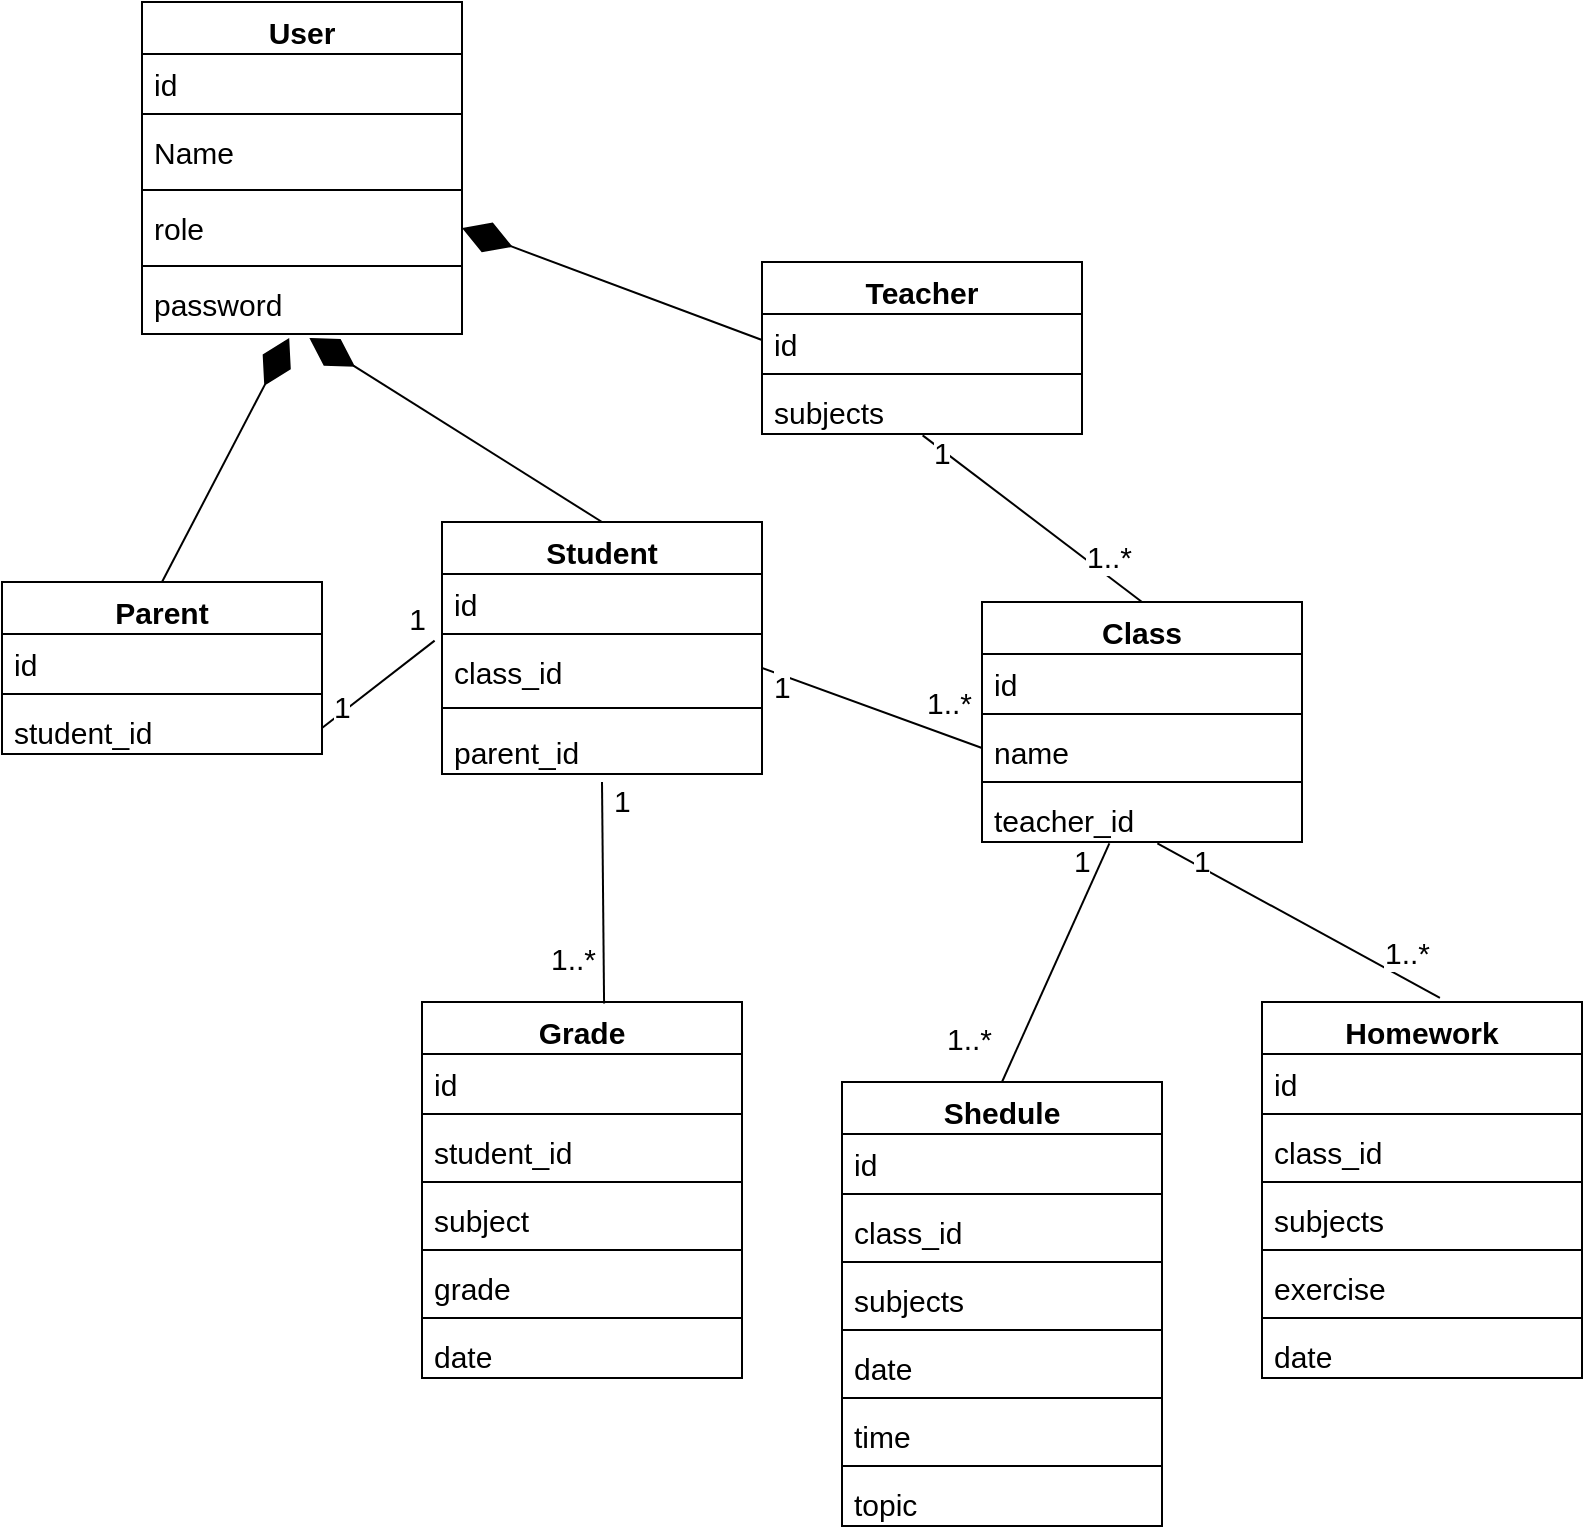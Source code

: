 <mxfile version="26.0.14">
  <diagram name="Страница — 1" id="U1OSTRE-zKVCgP73MGmH">
    <mxGraphModel dx="1213" dy="695" grid="1" gridSize="10" guides="1" tooltips="1" connect="1" arrows="1" fold="1" page="1" pageScale="1" pageWidth="827" pageHeight="1169" math="0" shadow="0">
      <root>
        <mxCell id="0" />
        <mxCell id="1" parent="0" />
        <mxCell id="2sO05_o_81f4myTWt9ih-1" value="User" style="swimlane;fontStyle=1;align=center;verticalAlign=top;childLayout=stackLayout;horizontal=1;startSize=26;horizontalStack=0;resizeParent=1;resizeParentMax=0;resizeLast=0;collapsible=1;marginBottom=0;whiteSpace=wrap;html=1;fontSize=15;" vertex="1" parent="1">
          <mxGeometry x="80" y="40" width="160" height="166" as="geometry" />
        </mxCell>
        <mxCell id="2sO05_o_81f4myTWt9ih-2" value="id" style="text;strokeColor=none;fillColor=none;align=left;verticalAlign=top;spacingLeft=4;spacingRight=4;overflow=hidden;rotatable=0;points=[[0,0.5],[1,0.5]];portConstraint=eastwest;whiteSpace=wrap;html=1;fontSize=15;" vertex="1" parent="2sO05_o_81f4myTWt9ih-1">
          <mxGeometry y="26" width="160" height="26" as="geometry" />
        </mxCell>
        <mxCell id="2sO05_o_81f4myTWt9ih-3" value="" style="line;strokeWidth=1;fillColor=none;align=left;verticalAlign=middle;spacingTop=-1;spacingLeft=3;spacingRight=3;rotatable=0;labelPosition=right;points=[];portConstraint=eastwest;strokeColor=inherit;fontSize=15;" vertex="1" parent="2sO05_o_81f4myTWt9ih-1">
          <mxGeometry y="52" width="160" height="8" as="geometry" />
        </mxCell>
        <mxCell id="2sO05_o_81f4myTWt9ih-4" value="Name" style="text;strokeColor=none;fillColor=none;align=left;verticalAlign=top;spacingLeft=4;spacingRight=4;overflow=hidden;rotatable=0;points=[[0,0.5],[1,0.5]];portConstraint=eastwest;whiteSpace=wrap;html=1;fontSize=15;" vertex="1" parent="2sO05_o_81f4myTWt9ih-1">
          <mxGeometry y="60" width="160" height="30" as="geometry" />
        </mxCell>
        <mxCell id="2sO05_o_81f4myTWt9ih-11" value="" style="line;strokeWidth=1;fillColor=none;align=left;verticalAlign=middle;spacingTop=-1;spacingLeft=3;spacingRight=3;rotatable=0;labelPosition=right;points=[];portConstraint=eastwest;strokeColor=inherit;fontFamily=Helvetica;fontSize=15;fontColor=default;" vertex="1" parent="2sO05_o_81f4myTWt9ih-1">
          <mxGeometry y="90" width="160" height="8" as="geometry" />
        </mxCell>
        <mxCell id="2sO05_o_81f4myTWt9ih-9" value="role" style="text;strokeColor=none;fillColor=none;align=left;verticalAlign=top;spacingLeft=4;spacingRight=4;overflow=hidden;rotatable=0;points=[[0,0.5],[1,0.5]];portConstraint=eastwest;whiteSpace=wrap;html=1;fontSize=15;" vertex="1" parent="2sO05_o_81f4myTWt9ih-1">
          <mxGeometry y="98" width="160" height="30" as="geometry" />
        </mxCell>
        <mxCell id="2sO05_o_81f4myTWt9ih-65" value="" style="line;strokeWidth=1;fillColor=none;align=left;verticalAlign=middle;spacingTop=-1;spacingLeft=3;spacingRight=3;rotatable=0;labelPosition=right;points=[];portConstraint=eastwest;strokeColor=inherit;fontFamily=Helvetica;fontSize=15;fontColor=default;" vertex="1" parent="2sO05_o_81f4myTWt9ih-1">
          <mxGeometry y="128" width="160" height="8" as="geometry" />
        </mxCell>
        <mxCell id="2sO05_o_81f4myTWt9ih-64" value="password" style="text;strokeColor=none;fillColor=none;align=left;verticalAlign=top;spacingLeft=4;spacingRight=4;overflow=hidden;rotatable=0;points=[[0,0.5],[1,0.5]];portConstraint=eastwest;whiteSpace=wrap;html=1;fontSize=15;" vertex="1" parent="2sO05_o_81f4myTWt9ih-1">
          <mxGeometry y="136" width="160" height="30" as="geometry" />
        </mxCell>
        <mxCell id="2sO05_o_81f4myTWt9ih-12" value="Teacher" style="swimlane;fontStyle=1;align=center;verticalAlign=top;childLayout=stackLayout;horizontal=1;startSize=26;horizontalStack=0;resizeParent=1;resizeParentMax=0;resizeLast=0;collapsible=1;marginBottom=0;whiteSpace=wrap;html=1;spacingLeft=4;spacingRight=4;fontFamily=Helvetica;fontSize=15;fontColor=default;fillColor=none;gradientColor=none;" vertex="1" parent="1">
          <mxGeometry x="390" y="170" width="160" height="86" as="geometry" />
        </mxCell>
        <mxCell id="2sO05_o_81f4myTWt9ih-13" value="id" style="text;strokeColor=none;fillColor=none;align=left;verticalAlign=top;spacingLeft=4;spacingRight=4;overflow=hidden;rotatable=0;points=[[0,0.5],[1,0.5]];portConstraint=eastwest;whiteSpace=wrap;html=1;fontFamily=Helvetica;fontSize=15;fontColor=default;" vertex="1" parent="2sO05_o_81f4myTWt9ih-12">
          <mxGeometry y="26" width="160" height="26" as="geometry" />
        </mxCell>
        <mxCell id="2sO05_o_81f4myTWt9ih-14" value="" style="line;strokeWidth=1;fillColor=none;align=left;verticalAlign=middle;spacingTop=-1;spacingLeft=3;spacingRight=3;rotatable=0;labelPosition=right;points=[];portConstraint=eastwest;strokeColor=inherit;fontFamily=Helvetica;fontSize=15;fontColor=default;" vertex="1" parent="2sO05_o_81f4myTWt9ih-12">
          <mxGeometry y="52" width="160" height="8" as="geometry" />
        </mxCell>
        <mxCell id="2sO05_o_81f4myTWt9ih-15" value="subjects" style="text;strokeColor=none;fillColor=none;align=left;verticalAlign=top;spacingLeft=4;spacingRight=4;overflow=hidden;rotatable=0;points=[[0,0.5],[1,0.5]];portConstraint=eastwest;whiteSpace=wrap;html=1;fontFamily=Helvetica;fontSize=15;fontColor=default;" vertex="1" parent="2sO05_o_81f4myTWt9ih-12">
          <mxGeometry y="60" width="160" height="26" as="geometry" />
        </mxCell>
        <mxCell id="2sO05_o_81f4myTWt9ih-16" value="Class" style="swimlane;fontStyle=1;align=center;verticalAlign=top;childLayout=stackLayout;horizontal=1;startSize=26;horizontalStack=0;resizeParent=1;resizeParentMax=0;resizeLast=0;collapsible=1;marginBottom=0;whiteSpace=wrap;html=1;spacingLeft=4;spacingRight=4;fontFamily=Helvetica;fontSize=15;fontColor=default;fillColor=none;gradientColor=none;" vertex="1" parent="1">
          <mxGeometry x="500" y="340" width="160" height="120" as="geometry" />
        </mxCell>
        <mxCell id="2sO05_o_81f4myTWt9ih-17" value="id" style="text;strokeColor=none;fillColor=none;align=left;verticalAlign=top;spacingLeft=4;spacingRight=4;overflow=hidden;rotatable=0;points=[[0,0.5],[1,0.5]];portConstraint=eastwest;whiteSpace=wrap;html=1;fontFamily=Helvetica;fontSize=15;fontColor=default;" vertex="1" parent="2sO05_o_81f4myTWt9ih-16">
          <mxGeometry y="26" width="160" height="26" as="geometry" />
        </mxCell>
        <mxCell id="2sO05_o_81f4myTWt9ih-18" value="" style="line;strokeWidth=1;fillColor=none;align=left;verticalAlign=middle;spacingTop=-1;spacingLeft=3;spacingRight=3;rotatable=0;labelPosition=right;points=[];portConstraint=eastwest;strokeColor=inherit;fontFamily=Helvetica;fontSize=15;fontColor=default;" vertex="1" parent="2sO05_o_81f4myTWt9ih-16">
          <mxGeometry y="52" width="160" height="8" as="geometry" />
        </mxCell>
        <mxCell id="2sO05_o_81f4myTWt9ih-19" value="name" style="text;strokeColor=none;fillColor=none;align=left;verticalAlign=top;spacingLeft=4;spacingRight=4;overflow=hidden;rotatable=0;points=[[0,0.5],[1,0.5]];portConstraint=eastwest;whiteSpace=wrap;html=1;fontFamily=Helvetica;fontSize=15;fontColor=default;" vertex="1" parent="2sO05_o_81f4myTWt9ih-16">
          <mxGeometry y="60" width="160" height="26" as="geometry" />
        </mxCell>
        <mxCell id="2sO05_o_81f4myTWt9ih-43" value="" style="line;strokeWidth=1;fillColor=none;align=left;verticalAlign=middle;spacingTop=-1;spacingLeft=3;spacingRight=3;rotatable=0;labelPosition=right;points=[];portConstraint=eastwest;strokeColor=inherit;fontFamily=Helvetica;fontSize=15;fontColor=default;" vertex="1" parent="2sO05_o_81f4myTWt9ih-16">
          <mxGeometry y="86" width="160" height="8" as="geometry" />
        </mxCell>
        <mxCell id="2sO05_o_81f4myTWt9ih-42" value="teacher_id" style="text;strokeColor=none;fillColor=none;align=left;verticalAlign=top;spacingLeft=4;spacingRight=4;overflow=hidden;rotatable=0;points=[[0,0.5],[1,0.5]];portConstraint=eastwest;whiteSpace=wrap;html=1;fontFamily=Helvetica;fontSize=15;fontColor=default;" vertex="1" parent="2sO05_o_81f4myTWt9ih-16">
          <mxGeometry y="94" width="160" height="26" as="geometry" />
        </mxCell>
        <mxCell id="2sO05_o_81f4myTWt9ih-20" value="Homework" style="swimlane;fontStyle=1;align=center;verticalAlign=top;childLayout=stackLayout;horizontal=1;startSize=26;horizontalStack=0;resizeParent=1;resizeParentMax=0;resizeLast=0;collapsible=1;marginBottom=0;whiteSpace=wrap;html=1;spacingLeft=4;spacingRight=4;fontFamily=Helvetica;fontSize=15;fontColor=default;fillColor=none;gradientColor=none;" vertex="1" parent="1">
          <mxGeometry x="640" y="540" width="160" height="188" as="geometry" />
        </mxCell>
        <mxCell id="2sO05_o_81f4myTWt9ih-21" value="id" style="text;strokeColor=none;fillColor=none;align=left;verticalAlign=top;spacingLeft=4;spacingRight=4;overflow=hidden;rotatable=0;points=[[0,0.5],[1,0.5]];portConstraint=eastwest;whiteSpace=wrap;html=1;fontFamily=Helvetica;fontSize=15;fontColor=default;" vertex="1" parent="2sO05_o_81f4myTWt9ih-20">
          <mxGeometry y="26" width="160" height="26" as="geometry" />
        </mxCell>
        <mxCell id="2sO05_o_81f4myTWt9ih-22" value="" style="line;strokeWidth=1;fillColor=none;align=left;verticalAlign=middle;spacingTop=-1;spacingLeft=3;spacingRight=3;rotatable=0;labelPosition=right;points=[];portConstraint=eastwest;strokeColor=inherit;fontFamily=Helvetica;fontSize=15;fontColor=default;" vertex="1" parent="2sO05_o_81f4myTWt9ih-20">
          <mxGeometry y="52" width="160" height="8" as="geometry" />
        </mxCell>
        <mxCell id="2sO05_o_81f4myTWt9ih-23" value="class_id" style="text;strokeColor=none;fillColor=none;align=left;verticalAlign=top;spacingLeft=4;spacingRight=4;overflow=hidden;rotatable=0;points=[[0,0.5],[1,0.5]];portConstraint=eastwest;whiteSpace=wrap;html=1;fontFamily=Helvetica;fontSize=15;fontColor=default;" vertex="1" parent="2sO05_o_81f4myTWt9ih-20">
          <mxGeometry y="60" width="160" height="26" as="geometry" />
        </mxCell>
        <mxCell id="2sO05_o_81f4myTWt9ih-55" value="" style="line;strokeWidth=1;fillColor=none;align=left;verticalAlign=middle;spacingTop=-1;spacingLeft=3;spacingRight=3;rotatable=0;labelPosition=right;points=[];portConstraint=eastwest;strokeColor=inherit;fontFamily=Helvetica;fontSize=15;fontColor=default;" vertex="1" parent="2sO05_o_81f4myTWt9ih-20">
          <mxGeometry y="86" width="160" height="8" as="geometry" />
        </mxCell>
        <mxCell id="2sO05_o_81f4myTWt9ih-46" value="subjects" style="text;strokeColor=none;fillColor=none;align=left;verticalAlign=top;spacingLeft=4;spacingRight=4;overflow=hidden;rotatable=0;points=[[0,0.5],[1,0.5]];portConstraint=eastwest;whiteSpace=wrap;html=1;fontFamily=Helvetica;fontSize=15;fontColor=default;" vertex="1" parent="2sO05_o_81f4myTWt9ih-20">
          <mxGeometry y="94" width="160" height="26" as="geometry" />
        </mxCell>
        <mxCell id="2sO05_o_81f4myTWt9ih-56" value="" style="line;strokeWidth=1;fillColor=none;align=left;verticalAlign=middle;spacingTop=-1;spacingLeft=3;spacingRight=3;rotatable=0;labelPosition=right;points=[];portConstraint=eastwest;strokeColor=inherit;fontFamily=Helvetica;fontSize=15;fontColor=default;" vertex="1" parent="2sO05_o_81f4myTWt9ih-20">
          <mxGeometry y="120" width="160" height="8" as="geometry" />
        </mxCell>
        <mxCell id="2sO05_o_81f4myTWt9ih-45" value="exercise" style="text;strokeColor=none;fillColor=none;align=left;verticalAlign=top;spacingLeft=4;spacingRight=4;overflow=hidden;rotatable=0;points=[[0,0.5],[1,0.5]];portConstraint=eastwest;whiteSpace=wrap;html=1;fontFamily=Helvetica;fontSize=15;fontColor=default;" vertex="1" parent="2sO05_o_81f4myTWt9ih-20">
          <mxGeometry y="128" width="160" height="26" as="geometry" />
        </mxCell>
        <mxCell id="2sO05_o_81f4myTWt9ih-57" value="" style="line;strokeWidth=1;fillColor=none;align=left;verticalAlign=middle;spacingTop=-1;spacingLeft=3;spacingRight=3;rotatable=0;labelPosition=right;points=[];portConstraint=eastwest;strokeColor=inherit;fontFamily=Helvetica;fontSize=15;fontColor=default;" vertex="1" parent="2sO05_o_81f4myTWt9ih-20">
          <mxGeometry y="154" width="160" height="8" as="geometry" />
        </mxCell>
        <mxCell id="2sO05_o_81f4myTWt9ih-44" value="date" style="text;strokeColor=none;fillColor=none;align=left;verticalAlign=top;spacingLeft=4;spacingRight=4;overflow=hidden;rotatable=0;points=[[0,0.5],[1,0.5]];portConstraint=eastwest;whiteSpace=wrap;html=1;fontFamily=Helvetica;fontSize=15;fontColor=default;" vertex="1" parent="2sO05_o_81f4myTWt9ih-20">
          <mxGeometry y="162" width="160" height="26" as="geometry" />
        </mxCell>
        <mxCell id="2sO05_o_81f4myTWt9ih-24" value="Shedule" style="swimlane;fontStyle=1;align=center;verticalAlign=top;childLayout=stackLayout;horizontal=1;startSize=26;horizontalStack=0;resizeParent=1;resizeParentMax=0;resizeLast=0;collapsible=1;marginBottom=0;whiteSpace=wrap;html=1;spacingLeft=4;spacingRight=4;fontFamily=Helvetica;fontSize=15;fontColor=default;fillColor=none;gradientColor=none;" vertex="1" parent="1">
          <mxGeometry x="430" y="580" width="160" height="222" as="geometry" />
        </mxCell>
        <mxCell id="2sO05_o_81f4myTWt9ih-25" value="id" style="text;strokeColor=none;fillColor=none;align=left;verticalAlign=top;spacingLeft=4;spacingRight=4;overflow=hidden;rotatable=0;points=[[0,0.5],[1,0.5]];portConstraint=eastwest;whiteSpace=wrap;html=1;fontFamily=Helvetica;fontSize=15;fontColor=default;" vertex="1" parent="2sO05_o_81f4myTWt9ih-24">
          <mxGeometry y="26" width="160" height="26" as="geometry" />
        </mxCell>
        <mxCell id="2sO05_o_81f4myTWt9ih-26" value="" style="line;strokeWidth=1;fillColor=none;align=left;verticalAlign=middle;spacingTop=-1;spacingLeft=3;spacingRight=3;rotatable=0;labelPosition=right;points=[];portConstraint=eastwest;strokeColor=inherit;fontFamily=Helvetica;fontSize=15;fontColor=default;" vertex="1" parent="2sO05_o_81f4myTWt9ih-24">
          <mxGeometry y="52" width="160" height="8" as="geometry" />
        </mxCell>
        <mxCell id="2sO05_o_81f4myTWt9ih-27" value="class_id" style="text;strokeColor=none;fillColor=none;align=left;verticalAlign=top;spacingLeft=4;spacingRight=4;overflow=hidden;rotatable=0;points=[[0,0.5],[1,0.5]];portConstraint=eastwest;whiteSpace=wrap;html=1;fontFamily=Helvetica;fontSize=15;fontColor=default;" vertex="1" parent="2sO05_o_81f4myTWt9ih-24">
          <mxGeometry y="60" width="160" height="26" as="geometry" />
        </mxCell>
        <mxCell id="2sO05_o_81f4myTWt9ih-51" value="" style="line;strokeWidth=1;fillColor=none;align=left;verticalAlign=middle;spacingTop=-1;spacingLeft=3;spacingRight=3;rotatable=0;labelPosition=right;points=[];portConstraint=eastwest;strokeColor=inherit;fontFamily=Helvetica;fontSize=15;fontColor=default;" vertex="1" parent="2sO05_o_81f4myTWt9ih-24">
          <mxGeometry y="86" width="160" height="8" as="geometry" />
        </mxCell>
        <mxCell id="2sO05_o_81f4myTWt9ih-50" value="subjects" style="text;strokeColor=none;fillColor=none;align=left;verticalAlign=top;spacingLeft=4;spacingRight=4;overflow=hidden;rotatable=0;points=[[0,0.5],[1,0.5]];portConstraint=eastwest;whiteSpace=wrap;html=1;fontFamily=Helvetica;fontSize=15;fontColor=default;" vertex="1" parent="2sO05_o_81f4myTWt9ih-24">
          <mxGeometry y="94" width="160" height="26" as="geometry" />
        </mxCell>
        <mxCell id="2sO05_o_81f4myTWt9ih-52" value="" style="line;strokeWidth=1;fillColor=none;align=left;verticalAlign=middle;spacingTop=-1;spacingLeft=3;spacingRight=3;rotatable=0;labelPosition=right;points=[];portConstraint=eastwest;strokeColor=inherit;fontFamily=Helvetica;fontSize=15;fontColor=default;" vertex="1" parent="2sO05_o_81f4myTWt9ih-24">
          <mxGeometry y="120" width="160" height="8" as="geometry" />
        </mxCell>
        <mxCell id="2sO05_o_81f4myTWt9ih-49" value="date" style="text;strokeColor=none;fillColor=none;align=left;verticalAlign=top;spacingLeft=4;spacingRight=4;overflow=hidden;rotatable=0;points=[[0,0.5],[1,0.5]];portConstraint=eastwest;whiteSpace=wrap;html=1;fontFamily=Helvetica;fontSize=15;fontColor=default;" vertex="1" parent="2sO05_o_81f4myTWt9ih-24">
          <mxGeometry y="128" width="160" height="26" as="geometry" />
        </mxCell>
        <mxCell id="2sO05_o_81f4myTWt9ih-53" value="" style="line;strokeWidth=1;fillColor=none;align=left;verticalAlign=middle;spacingTop=-1;spacingLeft=3;spacingRight=3;rotatable=0;labelPosition=right;points=[];portConstraint=eastwest;strokeColor=inherit;fontFamily=Helvetica;fontSize=15;fontColor=default;" vertex="1" parent="2sO05_o_81f4myTWt9ih-24">
          <mxGeometry y="154" width="160" height="8" as="geometry" />
        </mxCell>
        <mxCell id="2sO05_o_81f4myTWt9ih-48" value="time" style="text;strokeColor=none;fillColor=none;align=left;verticalAlign=top;spacingLeft=4;spacingRight=4;overflow=hidden;rotatable=0;points=[[0,0.5],[1,0.5]];portConstraint=eastwest;whiteSpace=wrap;html=1;fontFamily=Helvetica;fontSize=15;fontColor=default;" vertex="1" parent="2sO05_o_81f4myTWt9ih-24">
          <mxGeometry y="162" width="160" height="26" as="geometry" />
        </mxCell>
        <mxCell id="2sO05_o_81f4myTWt9ih-54" value="" style="line;strokeWidth=1;fillColor=none;align=left;verticalAlign=middle;spacingTop=-1;spacingLeft=3;spacingRight=3;rotatable=0;labelPosition=right;points=[];portConstraint=eastwest;strokeColor=inherit;fontFamily=Helvetica;fontSize=15;fontColor=default;" vertex="1" parent="2sO05_o_81f4myTWt9ih-24">
          <mxGeometry y="188" width="160" height="8" as="geometry" />
        </mxCell>
        <mxCell id="2sO05_o_81f4myTWt9ih-47" value="topic" style="text;strokeColor=none;fillColor=none;align=left;verticalAlign=top;spacingLeft=4;spacingRight=4;overflow=hidden;rotatable=0;points=[[0,0.5],[1,0.5]];portConstraint=eastwest;whiteSpace=wrap;html=1;fontFamily=Helvetica;fontSize=15;fontColor=default;" vertex="1" parent="2sO05_o_81f4myTWt9ih-24">
          <mxGeometry y="196" width="160" height="26" as="geometry" />
        </mxCell>
        <mxCell id="2sO05_o_81f4myTWt9ih-28" value="Grade" style="swimlane;fontStyle=1;align=center;verticalAlign=top;childLayout=stackLayout;horizontal=1;startSize=26;horizontalStack=0;resizeParent=1;resizeParentMax=0;resizeLast=0;collapsible=1;marginBottom=0;whiteSpace=wrap;html=1;spacingLeft=4;spacingRight=4;fontFamily=Helvetica;fontSize=15;fontColor=default;fillColor=none;gradientColor=none;" vertex="1" parent="1">
          <mxGeometry x="220" y="540" width="160" height="188" as="geometry" />
        </mxCell>
        <mxCell id="2sO05_o_81f4myTWt9ih-29" value="id" style="text;strokeColor=none;fillColor=none;align=left;verticalAlign=top;spacingLeft=4;spacingRight=4;overflow=hidden;rotatable=0;points=[[0,0.5],[1,0.5]];portConstraint=eastwest;whiteSpace=wrap;html=1;fontFamily=Helvetica;fontSize=15;fontColor=default;" vertex="1" parent="2sO05_o_81f4myTWt9ih-28">
          <mxGeometry y="26" width="160" height="26" as="geometry" />
        </mxCell>
        <mxCell id="2sO05_o_81f4myTWt9ih-30" value="" style="line;strokeWidth=1;fillColor=none;align=left;verticalAlign=middle;spacingTop=-1;spacingLeft=3;spacingRight=3;rotatable=0;labelPosition=right;points=[];portConstraint=eastwest;strokeColor=inherit;fontFamily=Helvetica;fontSize=15;fontColor=default;" vertex="1" parent="2sO05_o_81f4myTWt9ih-28">
          <mxGeometry y="52" width="160" height="8" as="geometry" />
        </mxCell>
        <mxCell id="2sO05_o_81f4myTWt9ih-31" value="student_id" style="text;strokeColor=none;fillColor=none;align=left;verticalAlign=top;spacingLeft=4;spacingRight=4;overflow=hidden;rotatable=0;points=[[0,0.5],[1,0.5]];portConstraint=eastwest;whiteSpace=wrap;html=1;fontFamily=Helvetica;fontSize=15;fontColor=default;" vertex="1" parent="2sO05_o_81f4myTWt9ih-28">
          <mxGeometry y="60" width="160" height="26" as="geometry" />
        </mxCell>
        <mxCell id="2sO05_o_81f4myTWt9ih-61" value="" style="line;strokeWidth=1;fillColor=none;align=left;verticalAlign=middle;spacingTop=-1;spacingLeft=3;spacingRight=3;rotatable=0;labelPosition=right;points=[];portConstraint=eastwest;strokeColor=inherit;fontFamily=Helvetica;fontSize=15;fontColor=default;" vertex="1" parent="2sO05_o_81f4myTWt9ih-28">
          <mxGeometry y="86" width="160" height="8" as="geometry" />
        </mxCell>
        <mxCell id="2sO05_o_81f4myTWt9ih-60" value="subject" style="text;strokeColor=none;fillColor=none;align=left;verticalAlign=top;spacingLeft=4;spacingRight=4;overflow=hidden;rotatable=0;points=[[0,0.5],[1,0.5]];portConstraint=eastwest;whiteSpace=wrap;html=1;fontFamily=Helvetica;fontSize=15;fontColor=default;" vertex="1" parent="2sO05_o_81f4myTWt9ih-28">
          <mxGeometry y="94" width="160" height="26" as="geometry" />
        </mxCell>
        <mxCell id="2sO05_o_81f4myTWt9ih-62" value="" style="line;strokeWidth=1;fillColor=none;align=left;verticalAlign=middle;spacingTop=-1;spacingLeft=3;spacingRight=3;rotatable=0;labelPosition=right;points=[];portConstraint=eastwest;strokeColor=inherit;fontFamily=Helvetica;fontSize=15;fontColor=default;" vertex="1" parent="2sO05_o_81f4myTWt9ih-28">
          <mxGeometry y="120" width="160" height="8" as="geometry" />
        </mxCell>
        <mxCell id="2sO05_o_81f4myTWt9ih-59" value="grade" style="text;strokeColor=none;fillColor=none;align=left;verticalAlign=top;spacingLeft=4;spacingRight=4;overflow=hidden;rotatable=0;points=[[0,0.5],[1,0.5]];portConstraint=eastwest;whiteSpace=wrap;html=1;fontFamily=Helvetica;fontSize=15;fontColor=default;" vertex="1" parent="2sO05_o_81f4myTWt9ih-28">
          <mxGeometry y="128" width="160" height="26" as="geometry" />
        </mxCell>
        <mxCell id="2sO05_o_81f4myTWt9ih-63" value="" style="line;strokeWidth=1;fillColor=none;align=left;verticalAlign=middle;spacingTop=-1;spacingLeft=3;spacingRight=3;rotatable=0;labelPosition=right;points=[];portConstraint=eastwest;strokeColor=inherit;fontFamily=Helvetica;fontSize=15;fontColor=default;" vertex="1" parent="2sO05_o_81f4myTWt9ih-28">
          <mxGeometry y="154" width="160" height="8" as="geometry" />
        </mxCell>
        <mxCell id="2sO05_o_81f4myTWt9ih-58" value="date" style="text;strokeColor=none;fillColor=none;align=left;verticalAlign=top;spacingLeft=4;spacingRight=4;overflow=hidden;rotatable=0;points=[[0,0.5],[1,0.5]];portConstraint=eastwest;whiteSpace=wrap;html=1;fontFamily=Helvetica;fontSize=15;fontColor=default;" vertex="1" parent="2sO05_o_81f4myTWt9ih-28">
          <mxGeometry y="162" width="160" height="26" as="geometry" />
        </mxCell>
        <mxCell id="2sO05_o_81f4myTWt9ih-32" value="Student" style="swimlane;fontStyle=1;align=center;verticalAlign=top;childLayout=stackLayout;horizontal=1;startSize=26;horizontalStack=0;resizeParent=1;resizeParentMax=0;resizeLast=0;collapsible=1;marginBottom=0;whiteSpace=wrap;html=1;spacingLeft=4;spacingRight=4;fontFamily=Helvetica;fontSize=15;fontColor=default;fillColor=none;gradientColor=none;" vertex="1" parent="1">
          <mxGeometry x="230" y="300" width="160" height="126" as="geometry" />
        </mxCell>
        <mxCell id="2sO05_o_81f4myTWt9ih-33" value="id" style="text;strokeColor=none;fillColor=none;align=left;verticalAlign=top;spacingLeft=4;spacingRight=4;overflow=hidden;rotatable=0;points=[[0,0.5],[1,0.5]];portConstraint=eastwest;whiteSpace=wrap;html=1;fontFamily=Helvetica;fontSize=15;fontColor=default;" vertex="1" parent="2sO05_o_81f4myTWt9ih-32">
          <mxGeometry y="26" width="160" height="26" as="geometry" />
        </mxCell>
        <mxCell id="2sO05_o_81f4myTWt9ih-34" value="" style="line;strokeWidth=1;fillColor=none;align=left;verticalAlign=middle;spacingTop=-1;spacingLeft=3;spacingRight=3;rotatable=0;labelPosition=right;points=[];portConstraint=eastwest;strokeColor=inherit;fontFamily=Helvetica;fontSize=15;fontColor=default;" vertex="1" parent="2sO05_o_81f4myTWt9ih-32">
          <mxGeometry y="52" width="160" height="8" as="geometry" />
        </mxCell>
        <mxCell id="2sO05_o_81f4myTWt9ih-35" value="class_id" style="text;strokeColor=none;fillColor=none;align=left;verticalAlign=top;spacingLeft=4;spacingRight=4;overflow=hidden;rotatable=0;points=[[0,0.5],[1,0.5]];portConstraint=eastwest;whiteSpace=wrap;html=1;fontFamily=Helvetica;fontSize=15;fontColor=default;" vertex="1" parent="2sO05_o_81f4myTWt9ih-32">
          <mxGeometry y="60" width="160" height="26" as="geometry" />
        </mxCell>
        <mxCell id="2sO05_o_81f4myTWt9ih-41" value="" style="line;strokeWidth=1;fillColor=none;align=left;verticalAlign=middle;spacingTop=-1;spacingLeft=3;spacingRight=3;rotatable=0;labelPosition=right;points=[];portConstraint=eastwest;strokeColor=inherit;fontFamily=Helvetica;fontSize=15;fontColor=default;" vertex="1" parent="2sO05_o_81f4myTWt9ih-32">
          <mxGeometry y="86" width="160" height="14" as="geometry" />
        </mxCell>
        <mxCell id="2sO05_o_81f4myTWt9ih-40" value="parent_id" style="text;strokeColor=none;fillColor=none;align=left;verticalAlign=top;spacingLeft=4;spacingRight=4;overflow=hidden;rotatable=0;points=[[0,0.5],[1,0.5]];portConstraint=eastwest;whiteSpace=wrap;html=1;fontFamily=Helvetica;fontSize=15;fontColor=default;" vertex="1" parent="2sO05_o_81f4myTWt9ih-32">
          <mxGeometry y="100" width="160" height="26" as="geometry" />
        </mxCell>
        <mxCell id="2sO05_o_81f4myTWt9ih-36" value="Parent" style="swimlane;fontStyle=1;align=center;verticalAlign=top;childLayout=stackLayout;horizontal=1;startSize=26;horizontalStack=0;resizeParent=1;resizeParentMax=0;resizeLast=0;collapsible=1;marginBottom=0;whiteSpace=wrap;html=1;spacingLeft=4;spacingRight=4;fontFamily=Helvetica;fontSize=15;fontColor=default;fillColor=none;gradientColor=none;" vertex="1" parent="1">
          <mxGeometry x="10" y="330" width="160" height="86" as="geometry" />
        </mxCell>
        <mxCell id="2sO05_o_81f4myTWt9ih-37" value="id" style="text;strokeColor=none;fillColor=none;align=left;verticalAlign=top;spacingLeft=4;spacingRight=4;overflow=hidden;rotatable=0;points=[[0,0.5],[1,0.5]];portConstraint=eastwest;whiteSpace=wrap;html=1;fontFamily=Helvetica;fontSize=15;fontColor=default;" vertex="1" parent="2sO05_o_81f4myTWt9ih-36">
          <mxGeometry y="26" width="160" height="26" as="geometry" />
        </mxCell>
        <mxCell id="2sO05_o_81f4myTWt9ih-38" value="" style="line;strokeWidth=1;fillColor=none;align=left;verticalAlign=middle;spacingTop=-1;spacingLeft=3;spacingRight=3;rotatable=0;labelPosition=right;points=[];portConstraint=eastwest;strokeColor=inherit;fontFamily=Helvetica;fontSize=15;fontColor=default;" vertex="1" parent="2sO05_o_81f4myTWt9ih-36">
          <mxGeometry y="52" width="160" height="8" as="geometry" />
        </mxCell>
        <mxCell id="2sO05_o_81f4myTWt9ih-39" value="student_id" style="text;strokeColor=none;fillColor=none;align=left;verticalAlign=top;spacingLeft=4;spacingRight=4;overflow=hidden;rotatable=0;points=[[0,0.5],[1,0.5]];portConstraint=eastwest;whiteSpace=wrap;html=1;fontFamily=Helvetica;fontSize=15;fontColor=default;" vertex="1" parent="2sO05_o_81f4myTWt9ih-36">
          <mxGeometry y="60" width="160" height="26" as="geometry" />
        </mxCell>
        <mxCell id="2sO05_o_81f4myTWt9ih-66" value="" style="endArrow=diamondThin;endFill=1;endSize=24;html=1;rounded=0;fontFamily=Helvetica;fontSize=15;fontColor=default;exitX=0.5;exitY=0;exitDx=0;exitDy=0;entryX=0.46;entryY=1.067;entryDx=0;entryDy=0;entryPerimeter=0;" edge="1" parent="1" source="2sO05_o_81f4myTWt9ih-36" target="2sO05_o_81f4myTWt9ih-64">
          <mxGeometry width="160" relative="1" as="geometry">
            <mxPoint x="330" y="440" as="sourcePoint" />
            <mxPoint x="490" y="440" as="targetPoint" />
          </mxGeometry>
        </mxCell>
        <mxCell id="2sO05_o_81f4myTWt9ih-67" value="" style="endArrow=diamondThin;endFill=1;endSize=24;html=1;rounded=0;fontFamily=Helvetica;fontSize=15;fontColor=default;exitX=0.5;exitY=0;exitDx=0;exitDy=0;entryX=0.523;entryY=1.067;entryDx=0;entryDy=0;entryPerimeter=0;" edge="1" parent="1" source="2sO05_o_81f4myTWt9ih-32" target="2sO05_o_81f4myTWt9ih-64">
          <mxGeometry width="160" relative="1" as="geometry">
            <mxPoint x="330" y="440" as="sourcePoint" />
            <mxPoint x="490" y="440" as="targetPoint" />
          </mxGeometry>
        </mxCell>
        <mxCell id="2sO05_o_81f4myTWt9ih-68" value="" style="endArrow=none;html=1;rounded=0;fontFamily=Helvetica;fontSize=15;fontColor=default;exitX=1;exitY=0.5;exitDx=0;exitDy=0;entryX=-0.023;entryY=-0.026;entryDx=0;entryDy=0;entryPerimeter=0;" edge="1" parent="1" source="2sO05_o_81f4myTWt9ih-39" target="2sO05_o_81f4myTWt9ih-35">
          <mxGeometry relative="1" as="geometry">
            <mxPoint x="330" y="440" as="sourcePoint" />
            <mxPoint x="490" y="440" as="targetPoint" />
          </mxGeometry>
        </mxCell>
        <mxCell id="2sO05_o_81f4myTWt9ih-69" value="1" style="edgeLabel;resizable=0;html=1;align=left;verticalAlign=bottom;spacingLeft=4;spacingRight=4;fontFamily=Helvetica;fontSize=15;fontColor=default;fillColor=none;gradientColor=none;" connectable="0" vertex="1" parent="2sO05_o_81f4myTWt9ih-68">
          <mxGeometry x="-1" relative="1" as="geometry" />
        </mxCell>
        <mxCell id="2sO05_o_81f4myTWt9ih-70" value="1" style="edgeLabel;resizable=0;html=1;align=right;verticalAlign=bottom;spacingLeft=4;spacingRight=4;fontFamily=Helvetica;fontSize=15;fontColor=default;fillColor=none;gradientColor=none;" connectable="0" vertex="1" parent="2sO05_o_81f4myTWt9ih-68">
          <mxGeometry x="1" relative="1" as="geometry" />
        </mxCell>
        <mxCell id="2sO05_o_81f4myTWt9ih-71" value="" style="endArrow=diamondThin;endFill=1;endSize=24;html=1;rounded=0;fontFamily=Helvetica;fontSize=15;fontColor=default;exitX=0;exitY=0.5;exitDx=0;exitDy=0;entryX=1;entryY=0.5;entryDx=0;entryDy=0;" edge="1" parent="1" source="2sO05_o_81f4myTWt9ih-13" target="2sO05_o_81f4myTWt9ih-9">
          <mxGeometry width="160" relative="1" as="geometry">
            <mxPoint x="330" y="340" as="sourcePoint" />
            <mxPoint x="490" y="340" as="targetPoint" />
          </mxGeometry>
        </mxCell>
        <mxCell id="2sO05_o_81f4myTWt9ih-75" value="" style="endArrow=none;html=1;rounded=0;fontFamily=Helvetica;fontSize=15;fontColor=default;exitX=0.5;exitY=1.154;exitDx=0;exitDy=0;exitPerimeter=0;entryX=0.569;entryY=0.004;entryDx=0;entryDy=0;entryPerimeter=0;" edge="1" parent="1" source="2sO05_o_81f4myTWt9ih-40" target="2sO05_o_81f4myTWt9ih-28">
          <mxGeometry relative="1" as="geometry">
            <mxPoint x="330" y="440" as="sourcePoint" />
            <mxPoint x="490" y="440" as="targetPoint" />
          </mxGeometry>
        </mxCell>
        <mxCell id="2sO05_o_81f4myTWt9ih-76" value="1" style="edgeLabel;resizable=0;html=1;align=left;verticalAlign=bottom;spacingLeft=4;spacingRight=4;fontFamily=Helvetica;fontSize=15;fontColor=default;fillColor=none;gradientColor=none;" connectable="0" vertex="1" parent="2sO05_o_81f4myTWt9ih-75">
          <mxGeometry x="-1" relative="1" as="geometry">
            <mxPoint y="20" as="offset" />
          </mxGeometry>
        </mxCell>
        <mxCell id="2sO05_o_81f4myTWt9ih-77" value="1..*" style="edgeLabel;resizable=0;html=1;align=right;verticalAlign=bottom;spacingLeft=4;spacingRight=4;fontFamily=Helvetica;fontSize=15;fontColor=default;fillColor=none;gradientColor=none;" connectable="0" vertex="1" parent="2sO05_o_81f4myTWt9ih-75">
          <mxGeometry x="1" relative="1" as="geometry">
            <mxPoint y="-11" as="offset" />
          </mxGeometry>
        </mxCell>
        <mxCell id="2sO05_o_81f4myTWt9ih-78" value="" style="endArrow=none;html=1;rounded=0;fontFamily=Helvetica;fontSize=15;fontColor=default;exitX=1;exitY=0.5;exitDx=0;exitDy=0;entryX=0;entryY=0.5;entryDx=0;entryDy=0;" edge="1" parent="1" source="2sO05_o_81f4myTWt9ih-35" target="2sO05_o_81f4myTWt9ih-19">
          <mxGeometry relative="1" as="geometry">
            <mxPoint x="320" y="440" as="sourcePoint" />
            <mxPoint x="321" y="551" as="targetPoint" />
          </mxGeometry>
        </mxCell>
        <mxCell id="2sO05_o_81f4myTWt9ih-79" value="1" style="edgeLabel;resizable=0;html=1;align=left;verticalAlign=bottom;spacingLeft=4;spacingRight=4;fontFamily=Helvetica;fontSize=15;fontColor=default;fillColor=none;gradientColor=none;" connectable="0" vertex="1" parent="2sO05_o_81f4myTWt9ih-78">
          <mxGeometry x="-1" relative="1" as="geometry">
            <mxPoint y="20" as="offset" />
          </mxGeometry>
        </mxCell>
        <mxCell id="2sO05_o_81f4myTWt9ih-80" value="1..*" style="edgeLabel;resizable=0;html=1;align=right;verticalAlign=bottom;spacingLeft=4;spacingRight=4;fontFamily=Helvetica;fontSize=15;fontColor=default;fillColor=none;gradientColor=none;" connectable="0" vertex="1" parent="2sO05_o_81f4myTWt9ih-78">
          <mxGeometry x="1" relative="1" as="geometry">
            <mxPoint y="-11" as="offset" />
          </mxGeometry>
        </mxCell>
        <mxCell id="2sO05_o_81f4myTWt9ih-81" value="" style="endArrow=none;html=1;rounded=0;fontFamily=Helvetica;fontSize=15;fontColor=default;exitX=0.398;exitY=1.026;exitDx=0;exitDy=0;entryX=0.5;entryY=0;entryDx=0;entryDy=0;exitPerimeter=0;" edge="1" parent="1" source="2sO05_o_81f4myTWt9ih-42" target="2sO05_o_81f4myTWt9ih-24">
          <mxGeometry relative="1" as="geometry">
            <mxPoint x="400" y="383" as="sourcePoint" />
            <mxPoint x="510" y="423" as="targetPoint" />
          </mxGeometry>
        </mxCell>
        <mxCell id="2sO05_o_81f4myTWt9ih-82" value="1" style="edgeLabel;resizable=0;html=1;align=left;verticalAlign=bottom;spacingLeft=4;spacingRight=4;fontFamily=Helvetica;fontSize=15;fontColor=default;fillColor=none;gradientColor=none;" connectable="0" vertex="1" parent="2sO05_o_81f4myTWt9ih-81">
          <mxGeometry x="-1" relative="1" as="geometry">
            <mxPoint x="-24" y="20" as="offset" />
          </mxGeometry>
        </mxCell>
        <mxCell id="2sO05_o_81f4myTWt9ih-83" value="1..*" style="edgeLabel;resizable=0;html=1;align=right;verticalAlign=bottom;spacingLeft=4;spacingRight=4;fontFamily=Helvetica;fontSize=15;fontColor=default;fillColor=none;gradientColor=none;" connectable="0" vertex="1" parent="2sO05_o_81f4myTWt9ih-81">
          <mxGeometry x="1" relative="1" as="geometry">
            <mxPoint y="-11" as="offset" />
          </mxGeometry>
        </mxCell>
        <mxCell id="2sO05_o_81f4myTWt9ih-84" value="" style="endArrow=none;html=1;rounded=0;fontFamily=Helvetica;fontSize=15;fontColor=default;exitX=0.548;exitY=1.026;exitDx=0;exitDy=0;entryX=0.556;entryY=-0.011;entryDx=0;entryDy=0;exitPerimeter=0;entryPerimeter=0;" edge="1" parent="1" source="2sO05_o_81f4myTWt9ih-42" target="2sO05_o_81f4myTWt9ih-20">
          <mxGeometry relative="1" as="geometry">
            <mxPoint x="574" y="471" as="sourcePoint" />
            <mxPoint x="520" y="590" as="targetPoint" />
          </mxGeometry>
        </mxCell>
        <mxCell id="2sO05_o_81f4myTWt9ih-85" value="1" style="edgeLabel;resizable=0;html=1;align=left;verticalAlign=bottom;spacingLeft=4;spacingRight=4;fontFamily=Helvetica;fontSize=15;fontColor=default;fillColor=none;gradientColor=none;" connectable="0" vertex="1" parent="2sO05_o_81f4myTWt9ih-84">
          <mxGeometry x="-1" relative="1" as="geometry">
            <mxPoint x="12" y="20" as="offset" />
          </mxGeometry>
        </mxCell>
        <mxCell id="2sO05_o_81f4myTWt9ih-86" value="1..*" style="edgeLabel;resizable=0;html=1;align=right;verticalAlign=bottom;spacingLeft=4;spacingRight=4;fontFamily=Helvetica;fontSize=15;fontColor=default;fillColor=none;gradientColor=none;" connectable="0" vertex="1" parent="2sO05_o_81f4myTWt9ih-84">
          <mxGeometry x="1" relative="1" as="geometry">
            <mxPoint y="-11" as="offset" />
          </mxGeometry>
        </mxCell>
        <mxCell id="2sO05_o_81f4myTWt9ih-87" value="" style="endArrow=none;html=1;rounded=0;fontFamily=Helvetica;fontSize=15;fontColor=default;exitX=0.502;exitY=1.026;exitDx=0;exitDy=0;entryX=0.5;entryY=0;entryDx=0;entryDy=0;exitPerimeter=0;" edge="1" parent="1" source="2sO05_o_81f4myTWt9ih-15" target="2sO05_o_81f4myTWt9ih-16">
          <mxGeometry relative="1" as="geometry">
            <mxPoint x="400" y="383" as="sourcePoint" />
            <mxPoint x="510" y="423" as="targetPoint" />
          </mxGeometry>
        </mxCell>
        <mxCell id="2sO05_o_81f4myTWt9ih-88" value="1" style="edgeLabel;resizable=0;html=1;align=left;verticalAlign=bottom;spacingLeft=4;spacingRight=4;fontFamily=Helvetica;fontSize=15;fontColor=default;fillColor=none;gradientColor=none;" connectable="0" vertex="1" parent="2sO05_o_81f4myTWt9ih-87">
          <mxGeometry x="-1" relative="1" as="geometry">
            <mxPoint y="20" as="offset" />
          </mxGeometry>
        </mxCell>
        <mxCell id="2sO05_o_81f4myTWt9ih-89" value="1..*" style="edgeLabel;resizable=0;html=1;align=right;verticalAlign=bottom;spacingLeft=4;spacingRight=4;fontFamily=Helvetica;fontSize=15;fontColor=default;fillColor=none;gradientColor=none;" connectable="0" vertex="1" parent="2sO05_o_81f4myTWt9ih-87">
          <mxGeometry x="1" relative="1" as="geometry">
            <mxPoint y="-11" as="offset" />
          </mxGeometry>
        </mxCell>
      </root>
    </mxGraphModel>
  </diagram>
</mxfile>
